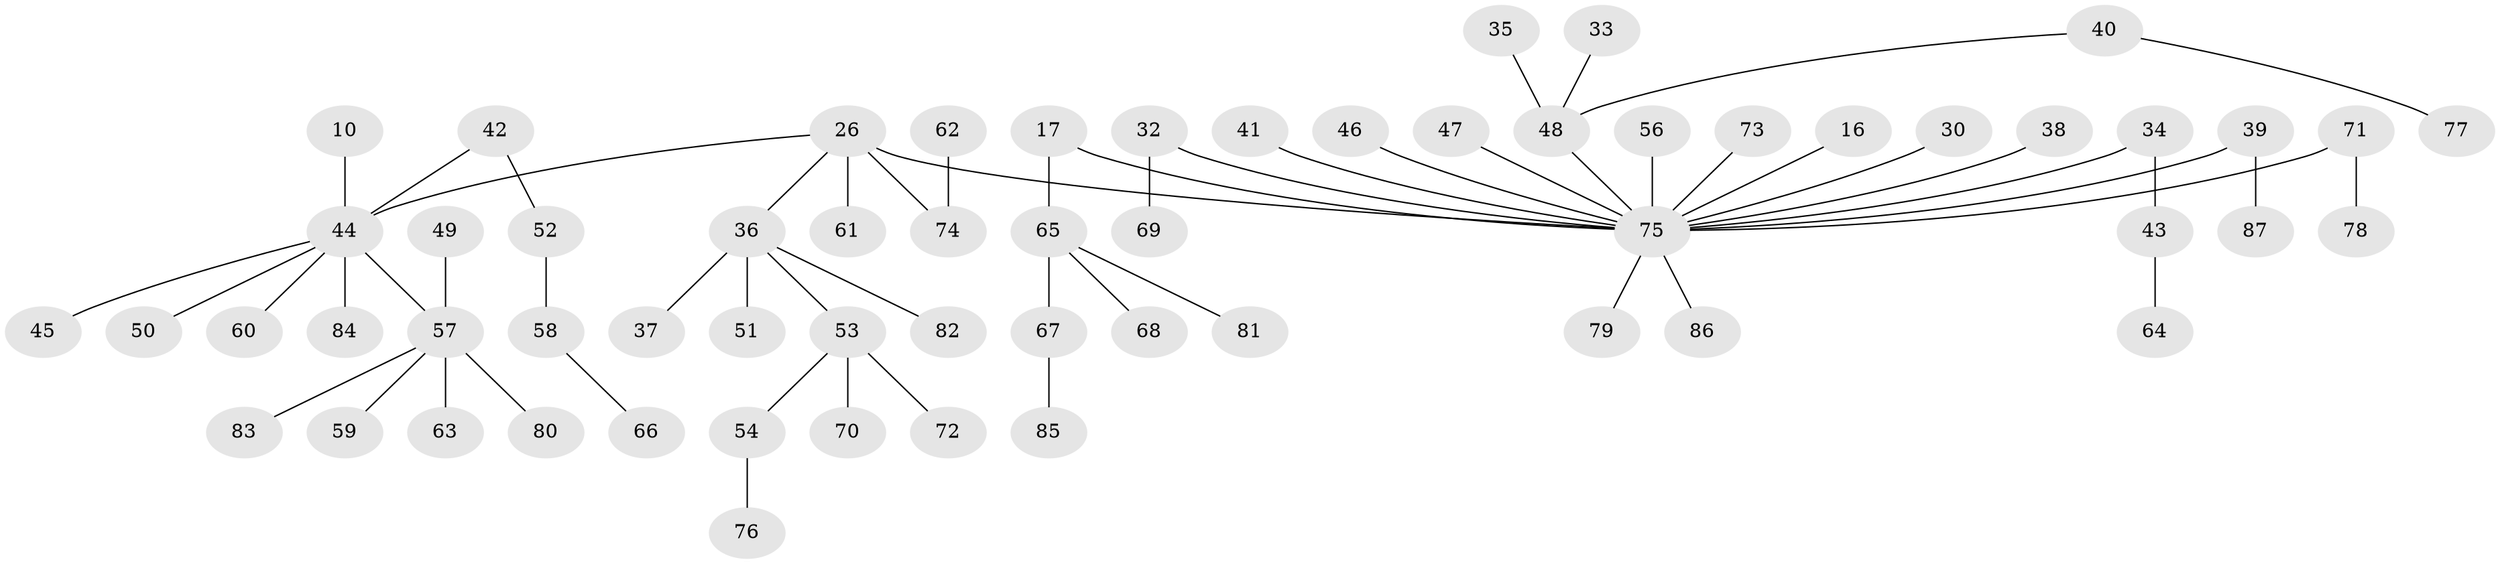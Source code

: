 // original degree distribution, {3: 0.08045977011494253, 4: 0.10344827586206896, 5: 0.04597701149425287, 7: 0.011494252873563218, 1: 0.5057471264367817, 2: 0.25287356321839083}
// Generated by graph-tools (version 1.1) at 2025/56/03/04/25 21:56:17]
// undirected, 60 vertices, 59 edges
graph export_dot {
graph [start="1"]
  node [color=gray90,style=filled];
  10;
  16;
  17;
  26 [super="+1+2"];
  30;
  32;
  33;
  34;
  35;
  36 [super="+11+27"];
  37;
  38;
  39;
  40 [super="+19"];
  41;
  42;
  43;
  44 [super="+22+29"];
  45;
  46;
  47;
  48 [super="+12"];
  49;
  50;
  51;
  52;
  53;
  54;
  56;
  57 [super="+55+31"];
  58;
  59;
  60;
  61;
  62;
  63;
  64;
  65;
  66;
  67;
  68;
  69;
  70;
  71;
  72;
  73;
  74 [super="+25"];
  75 [super="+7+28+23+9+15"];
  76;
  77;
  78;
  79;
  80;
  81;
  82;
  83;
  84;
  85;
  86;
  87;
  10 -- 44;
  16 -- 75;
  17 -- 65;
  17 -- 75;
  26 -- 61;
  26 -- 36;
  26 -- 75;
  26 -- 74;
  26 -- 44;
  30 -- 75;
  32 -- 69;
  32 -- 75;
  33 -- 48;
  34 -- 43;
  34 -- 75;
  35 -- 48;
  36 -- 53;
  36 -- 82;
  36 -- 51;
  36 -- 37;
  38 -- 75;
  39 -- 87;
  39 -- 75;
  40 -- 48;
  40 -- 77;
  41 -- 75;
  42 -- 52;
  42 -- 44;
  43 -- 64;
  44 -- 60;
  44 -- 84;
  44 -- 50;
  44 -- 45;
  44 -- 57;
  46 -- 75;
  47 -- 75;
  48 -- 75;
  49 -- 57;
  52 -- 58;
  53 -- 54;
  53 -- 70;
  53 -- 72;
  54 -- 76;
  56 -- 75;
  57 -- 59;
  57 -- 80;
  57 -- 83;
  57 -- 63;
  58 -- 66;
  62 -- 74;
  65 -- 67;
  65 -- 68;
  65 -- 81;
  67 -- 85;
  71 -- 78;
  71 -- 75;
  73 -- 75;
  75 -- 79;
  75 -- 86;
}
